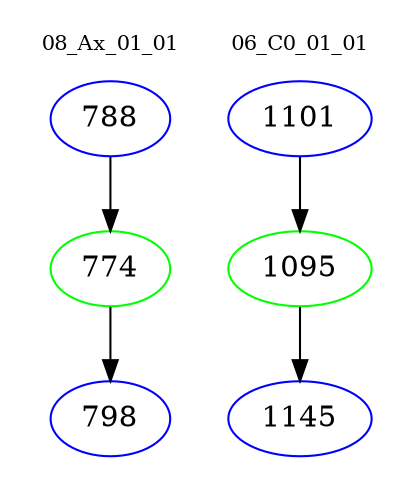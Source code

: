 digraph{
subgraph cluster_0 {
color = white
label = "08_Ax_01_01";
fontsize=10;
T0_788 [label="788", color="blue"]
T0_788 -> T0_774 [color="black"]
T0_774 [label="774", color="green"]
T0_774 -> T0_798 [color="black"]
T0_798 [label="798", color="blue"]
}
subgraph cluster_1 {
color = white
label = "06_C0_01_01";
fontsize=10;
T1_1101 [label="1101", color="blue"]
T1_1101 -> T1_1095 [color="black"]
T1_1095 [label="1095", color="green"]
T1_1095 -> T1_1145 [color="black"]
T1_1145 [label="1145", color="blue"]
}
}
